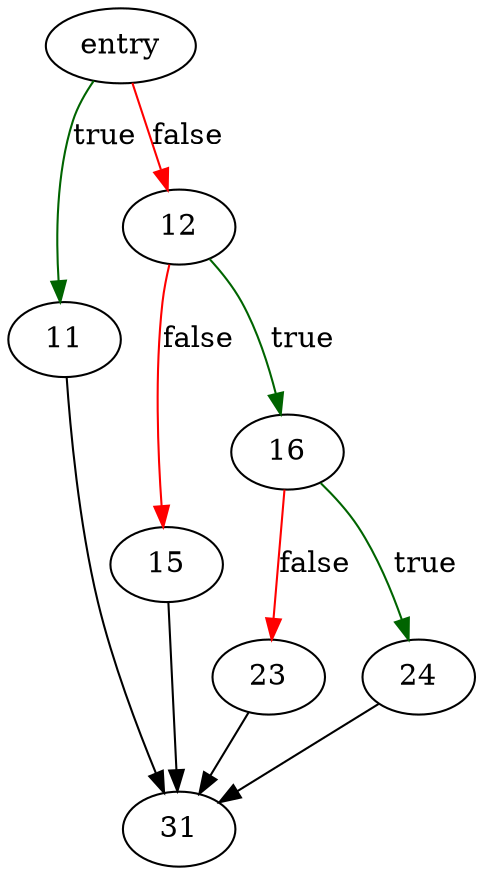 digraph "pagerFlushOnCommit" {
	// Node definitions.
	2 [label=entry];
	11;
	12;
	15;
	16;
	23;
	24;
	31;

	// Edge definitions.
	2 -> 11 [
		color=darkgreen
		label=true
	];
	2 -> 12 [
		color=red
		label=false
	];
	11 -> 31;
	12 -> 15 [
		color=red
		label=false
	];
	12 -> 16 [
		color=darkgreen
		label=true
	];
	15 -> 31;
	16 -> 23 [
		color=red
		label=false
	];
	16 -> 24 [
		color=darkgreen
		label=true
	];
	23 -> 31;
	24 -> 31;
}